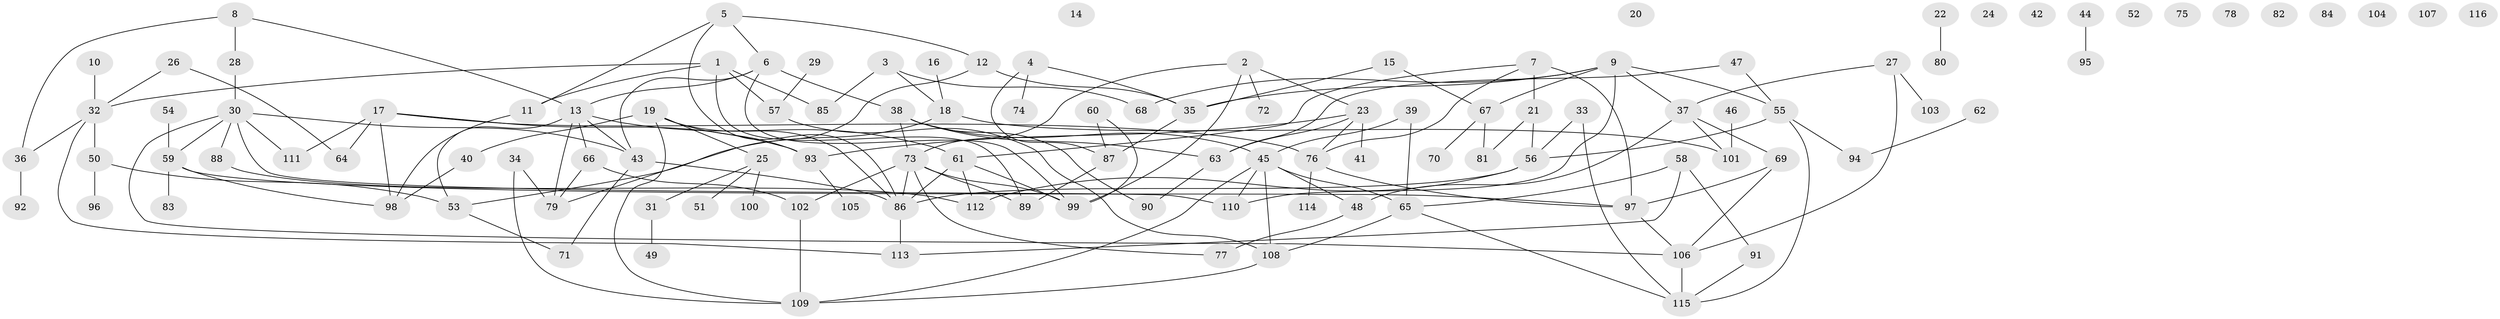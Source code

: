 // Generated by graph-tools (version 1.1) at 2025/00/03/09/25 03:00:46]
// undirected, 116 vertices, 162 edges
graph export_dot {
graph [start="1"]
  node [color=gray90,style=filled];
  1;
  2;
  3;
  4;
  5;
  6;
  7;
  8;
  9;
  10;
  11;
  12;
  13;
  14;
  15;
  16;
  17;
  18;
  19;
  20;
  21;
  22;
  23;
  24;
  25;
  26;
  27;
  28;
  29;
  30;
  31;
  32;
  33;
  34;
  35;
  36;
  37;
  38;
  39;
  40;
  41;
  42;
  43;
  44;
  45;
  46;
  47;
  48;
  49;
  50;
  51;
  52;
  53;
  54;
  55;
  56;
  57;
  58;
  59;
  60;
  61;
  62;
  63;
  64;
  65;
  66;
  67;
  68;
  69;
  70;
  71;
  72;
  73;
  74;
  75;
  76;
  77;
  78;
  79;
  80;
  81;
  82;
  83;
  84;
  85;
  86;
  87;
  88;
  89;
  90;
  91;
  92;
  93;
  94;
  95;
  96;
  97;
  98;
  99;
  100;
  101;
  102;
  103;
  104;
  105;
  106;
  107;
  108;
  109;
  110;
  111;
  112;
  113;
  114;
  115;
  116;
  1 -- 11;
  1 -- 32;
  1 -- 57;
  1 -- 85;
  1 -- 89;
  2 -- 23;
  2 -- 72;
  2 -- 73;
  2 -- 99;
  3 -- 18;
  3 -- 68;
  3 -- 85;
  4 -- 35;
  4 -- 74;
  4 -- 87;
  5 -- 6;
  5 -- 11;
  5 -- 12;
  5 -- 86;
  6 -- 13;
  6 -- 38;
  6 -- 43;
  6 -- 99;
  7 -- 21;
  7 -- 61;
  7 -- 76;
  7 -- 97;
  8 -- 13;
  8 -- 28;
  8 -- 36;
  9 -- 35;
  9 -- 37;
  9 -- 55;
  9 -- 67;
  9 -- 68;
  9 -- 110;
  10 -- 32;
  11 -- 98;
  12 -- 35;
  12 -- 79;
  13 -- 43;
  13 -- 53;
  13 -- 61;
  13 -- 66;
  13 -- 79;
  15 -- 35;
  15 -- 67;
  16 -- 18;
  17 -- 64;
  17 -- 76;
  17 -- 93;
  17 -- 98;
  17 -- 111;
  18 -- 53;
  18 -- 101;
  19 -- 25;
  19 -- 40;
  19 -- 86;
  19 -- 93;
  19 -- 109;
  21 -- 56;
  21 -- 81;
  22 -- 80;
  23 -- 41;
  23 -- 63;
  23 -- 76;
  23 -- 93;
  25 -- 31;
  25 -- 51;
  25 -- 100;
  26 -- 32;
  26 -- 64;
  27 -- 37;
  27 -- 103;
  27 -- 106;
  28 -- 30;
  29 -- 57;
  30 -- 43;
  30 -- 59;
  30 -- 88;
  30 -- 106;
  30 -- 110;
  30 -- 111;
  31 -- 49;
  32 -- 36;
  32 -- 50;
  32 -- 113;
  33 -- 56;
  33 -- 115;
  34 -- 79;
  34 -- 109;
  35 -- 87;
  36 -- 92;
  37 -- 48;
  37 -- 69;
  37 -- 101;
  38 -- 45;
  38 -- 63;
  38 -- 73;
  38 -- 90;
  39 -- 45;
  39 -- 65;
  40 -- 98;
  43 -- 71;
  43 -- 86;
  44 -- 95;
  45 -- 48;
  45 -- 65;
  45 -- 108;
  45 -- 109;
  45 -- 110;
  46 -- 101;
  47 -- 55;
  47 -- 63;
  48 -- 77;
  50 -- 53;
  50 -- 96;
  53 -- 71;
  54 -- 59;
  55 -- 56;
  55 -- 94;
  55 -- 115;
  56 -- 86;
  56 -- 112;
  57 -- 108;
  58 -- 65;
  58 -- 91;
  58 -- 113;
  59 -- 83;
  59 -- 97;
  59 -- 98;
  60 -- 87;
  60 -- 99;
  61 -- 86;
  61 -- 99;
  61 -- 112;
  62 -- 94;
  63 -- 90;
  65 -- 108;
  65 -- 115;
  66 -- 79;
  66 -- 102;
  67 -- 70;
  67 -- 81;
  69 -- 97;
  69 -- 106;
  73 -- 77;
  73 -- 86;
  73 -- 89;
  73 -- 99;
  73 -- 102;
  76 -- 97;
  76 -- 114;
  86 -- 113;
  87 -- 89;
  88 -- 112;
  91 -- 115;
  93 -- 105;
  97 -- 106;
  102 -- 109;
  106 -- 115;
  108 -- 109;
}
